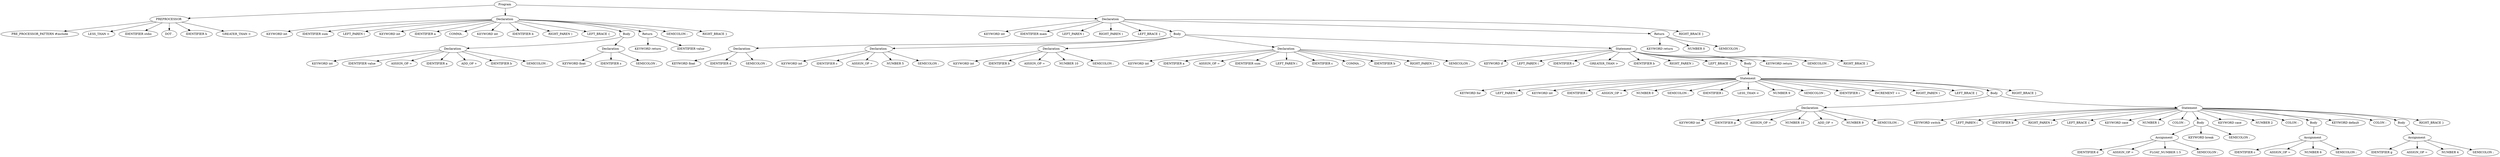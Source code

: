 digraph ParseTree {
  1936628443 [label="Program "];
  1830908236 [label="PREPROCESSOR "];
  277630005 [label="PRE_PROCESSOR_PATTERN #include"];
  1830908236 -> 277630005;
  1288354730 [label="LESS_THAN <"];
  1830908236 -> 1288354730;
  1274370218 [label="IDENTIFIER stdio"];
  1830908236 -> 1274370218;
  758705033 [label="DOT ."];
  1830908236 -> 758705033;
  1604839423 [label="IDENTIFIER h"];
  1830908236 -> 1604839423;
  1177096266 [label="GREATER_THAN >"];
  1830908236 -> 1177096266;
  1936628443 -> 1830908236;
  670576685 [label="Declaration "];
  1299641336 [label="KEYWORD int"];
  670576685 -> 1299641336;
  764308918 [label="IDENTIFIER sum"];
  670576685 -> 764308918;
  598446861 [label="LEFT_PAREN ("];
  670576685 -> 598446861;
  1161082381 [label="KEYWORD int"];
  670576685 -> 1161082381;
  1067938912 [label="IDENTIFIER a"];
  670576685 -> 1067938912;
  1637506559 [label="COMMA ,"];
  670576685 -> 1637506559;
  517380410 [label="KEYWORD int"];
  670576685 -> 517380410;
  2117255219 [label="IDENTIFIER b"];
  670576685 -> 2117255219;
  2058534881 [label="RIGHT_PAREN )"];
  670576685 -> 2058534881;
  1232367853 [label="LEFT_BRACE {"];
  670576685 -> 1232367853;
  1673605040 [label="Body "];
  186276003 [label="Declaration "];
  1681433494 [label="KEYWORD int"];
  186276003 -> 1681433494;
  237061348 [label="IDENTIFIER value"];
  186276003 -> 237061348;
  1685538367 [label="ASSIGN_OP ="];
  186276003 -> 1685538367;
  1030870354 [label="IDENTIFIER a"];
  186276003 -> 1030870354;
  485815673 [label="ADD_OP +"];
  186276003 -> 485815673;
  410424423 [label="IDENTIFIER b"];
  186276003 -> 410424423;
  1190035432 [label="SEMICOLON ;"];
  186276003 -> 1190035432;
  1673605040 -> 186276003;
  1963387170 [label="Declaration "];
  1323468230 [label="KEYWORD float"];
  1963387170 -> 1323468230;
  1645995473 [label="IDENTIFIER s"];
  1963387170 -> 1645995473;
  1463801669 [label="SEMICOLON ;"];
  1963387170 -> 1463801669;
  1673605040 -> 1963387170;
  670576685 -> 1673605040;
  355629945 [label="Return "];
  1327763628 [label="KEYWORD return"];
  355629945 -> 1327763628;
  1915503092 [label="IDENTIFIER value"];
  355629945 -> 1915503092;
  670576685 -> 355629945;
  1535128843 [label="SEMICOLON ;"];
  670576685 -> 1535128843;
  1567581361 [label="RIGHT_BRACE }"];
  670576685 -> 1567581361;
  1936628443 -> 670576685;
  849460928 [label="Declaration "];
  580024961 [label="KEYWORD int"];
  849460928 -> 580024961;
  2027961269 [label="IDENTIFIER main"];
  849460928 -> 2027961269;
  1586270964 [label="LEFT_PAREN ("];
  849460928 -> 1586270964;
  1642360923 [label="RIGHT_PAREN )"];
  849460928 -> 1642360923;
  1343441044 [label="LEFT_BRACE {"];
  849460928 -> 1343441044;
  693632176 [label="Body "];
  326549596 [label="Declaration "];
  1364335809 [label="KEYWORD float"];
  326549596 -> 1364335809;
  458209687 [label="IDENTIFIER d"];
  326549596 -> 458209687;
  233530418 [label="SEMICOLON ;"];
  326549596 -> 233530418;
  693632176 -> 326549596;
  683287027 [label="Declaration "];
  1766822961 [label="KEYWORD int"];
  683287027 -> 1766822961;
  254413710 [label="IDENTIFIER c"];
  683287027 -> 254413710;
  1496724653 [label="ASSIGN_OP ="];
  683287027 -> 1496724653;
  553264065 [label="NUMBER 5"];
  683287027 -> 553264065;
  897697267 [label="SEMICOLON ;"];
  683287027 -> 897697267;
  693632176 -> 683287027;
  1789447862 [label="Declaration "];
  38997010 [label="KEYWORD int"];
  1789447862 -> 38997010;
  1942406066 [label="IDENTIFIER b"];
  1789447862 -> 1942406066;
  1213415012 [label="ASSIGN_OP ="];
  1789447862 -> 1213415012;
  1688376486 [label="NUMBER 10"];
  1789447862 -> 1688376486;
  2114664380 [label="SEMICOLON ;"];
  1789447862 -> 2114664380;
  693632176 -> 1789447862;
  999661724 [label="Declaration "];
  1793329556 [label="KEYWORD int"];
  999661724 -> 1793329556;
  445884362 [label="IDENTIFIER a"];
  999661724 -> 445884362;
  1031980531 [label="ASSIGN_OP ="];
  999661724 -> 1031980531;
  721748895 [label="IDENTIFIER sum"];
  999661724 -> 721748895;
  1642534850 [label="LEFT_PAREN ("];
  999661724 -> 1642534850;
  1724731843 [label="IDENTIFIER c"];
  999661724 -> 1724731843;
  1305193908 [label="COMMA ,"];
  999661724 -> 1305193908;
  1313953385 [label="IDENTIFIER b"];
  999661724 -> 1313953385;
  399573350 [label="RIGHT_PAREN )"];
  999661724 -> 399573350;
  463345942 [label="SEMICOLON ;"];
  999661724 -> 463345942;
  693632176 -> 999661724;
  195600860 [label="Statement "];
  1334729950 [label="KEYWORD if"];
  195600860 -> 1334729950;
  1347137144 [label="LEFT_PAREN ("];
  195600860 -> 1347137144;
  997608398 [label="IDENTIFIER c"];
  195600860 -> 997608398;
  1973336893 [label="GREATER_THAN >"];
  195600860 -> 1973336893;
  1212899836 [label="IDENTIFIER b"];
  195600860 -> 1212899836;
  1174290147 [label="RIGHT_PAREN )"];
  195600860 -> 1174290147;
  1289696681 [label="LEFT_BRACE {"];
  195600860 -> 1289696681;
  1285044316 [label="Body "];
  1607460018 [label="Statement "];
  1811075214 [label="KEYWORD for"];
  1607460018 -> 1811075214;
  1588970020 [label="LEFT_PAREN ("];
  1607460018 -> 1588970020;
  1407343478 [label="KEYWORD int"];
  1607460018 -> 1407343478;
  1940447180 [label="IDENTIFIER i"];
  1607460018 -> 1940447180;
  245565335 [label="ASSIGN_OP ="];
  1607460018 -> 245565335;
  2121744517 [label="NUMBER 0"];
  1607460018 -> 2121744517;
  1066376662 [label="SEMICOLON ;"];
  1607460018 -> 1066376662;
  183264084 [label="IDENTIFIER i"];
  1607460018 -> 183264084;
  476402209 [label="LESS_THAN <"];
  1607460018 -> 476402209;
  1490180672 [label="NUMBER 9"];
  1607460018 -> 1490180672;
  460332449 [label="SEMICOLON ;"];
  1607460018 -> 460332449;
  1919892312 [label="IDENTIFIER i"];
  1607460018 -> 1919892312;
  1143839598 [label="INCREMENT ++"];
  1607460018 -> 1143839598;
  250075633 [label="RIGHT_PAREN )"];
  1607460018 -> 250075633;
  358699161 [label="LEFT_BRACE {"];
  1607460018 -> 358699161;
  517938326 [label="Body "];
  914424520 [label="Declaration "];
  110718392 [label="KEYWORD int"];
  914424520 -> 110718392;
  425918570 [label="IDENTIFIER g"];
  914424520 -> 425918570;
  2143192188 [label="ASSIGN_OP ="];
  914424520 -> 2143192188;
  1100439041 [label="NUMBER 10"];
  914424520 -> 1100439041;
  204349222 [label="ADD_OP +"];
  914424520 -> 204349222;
  231685785 [label="NUMBER 9"];
  914424520 -> 231685785;
  114935352 [label="SEMICOLON ;"];
  914424520 -> 114935352;
  517938326 -> 914424520;
  2110121908 [label="Statement "];
  32374789 [label="KEYWORD switch"];
  2110121908 -> 32374789;
  1973538135 [label="LEFT_PAREN ("];
  2110121908 -> 1973538135;
  1023487453 [label="IDENTIFIER b"];
  2110121908 -> 1023487453;
  1865127310 [label="RIGHT_PAREN )"];
  2110121908 -> 1865127310;
  515132998 [label="LEFT_BRACE {"];
  2110121908 -> 515132998;
  1694819250 [label="KEYWORD case"];
  2110121908 -> 1694819250;
  1365202186 [label="NUMBER 1"];
  2110121908 -> 1365202186;
  1651191114 [label="COLON :"];
  2110121908 -> 1651191114;
  1586600255 [label="Body "];
  474675244 [label="Assignment "];
  932583850 [label="IDENTIFIER d"];
  474675244 -> 932583850;
  212628335 [label="ASSIGN_OP ="];
  474675244 -> 212628335;
  1579572132 [label="FLOAT_NUMBER 1.5"];
  474675244 -> 1579572132;
  359023572 [label="SEMICOLON ;"];
  474675244 -> 359023572;
  1586600255 -> 474675244;
  305808283 [label="KEYWORD break"];
  1586600255 -> 305808283;
  2111991224 [label="SEMICOLON ;"];
  1586600255 -> 2111991224;
  2110121908 -> 1586600255;
  292938459 [label="KEYWORD case"];
  2110121908 -> 292938459;
  917142466 [label="NUMBER 2"];
  2110121908 -> 917142466;
  1993134103 [label="COLON :"];
  2110121908 -> 1993134103;
  405662939 [label="Body "];
  653305407 [label="Assignment "];
  1130478920 [label="IDENTIFIER c"];
  653305407 -> 1130478920;
  1404928347 [label="ASSIGN_OP ="];
  653305407 -> 1404928347;
  604107971 [label="NUMBER 6"];
  653305407 -> 604107971;
  123961122 [label="SEMICOLON ;"];
  653305407 -> 123961122;
  405662939 -> 653305407;
  2110121908 -> 405662939;
  1227229563 [label="KEYWORD default"];
  2110121908 -> 1227229563;
  1982791261 [label="COLON :"];
  2110121908 -> 1982791261;
  1562557367 [label="Body "];
  1101288798 [label="Assignment "];
  942731712 [label="IDENTIFIER g"];
  1101288798 -> 942731712;
  971848845 [label="ASSIGN_OP ="];
  1101288798 -> 971848845;
  1910163204 [label="NUMBER 4"];
  1101288798 -> 1910163204;
  305623748 [label="SEMICOLON ;"];
  1101288798 -> 305623748;
  1562557367 -> 1101288798;
  2110121908 -> 1562557367;
  758529971 [label="RIGHT_BRACE }"];
  2110121908 -> 758529971;
  517938326 -> 2110121908;
  1607460018 -> 517938326;
  2104457164 [label="RIGHT_BRACE }"];
  1607460018 -> 2104457164;
  1285044316 -> 1607460018;
  195600860 -> 1285044316;
  1521118594 [label="KEYWORD return"];
  195600860 -> 1521118594;
  1940030785 [label="SEMICOLON ;"];
  195600860 -> 1940030785;
  1869997857 [label="RIGHT_BRACE }"];
  195600860 -> 1869997857;
  693632176 -> 195600860;
  849460928 -> 693632176;
  1763847188 [label="Return "];
  1617791695 [label="KEYWORD return"];
  1763847188 -> 1617791695;
  125993742 [label="NUMBER 0"];
  1763847188 -> 125993742;
  1192108080 [label="SEMICOLON ;"];
  1763847188 -> 1192108080;
  849460928 -> 1763847188;
  1068824137 [label="RIGHT_BRACE }"];
  849460928 -> 1068824137;
  1936628443 -> 849460928;
}